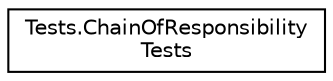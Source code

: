 digraph "Graphical Class Hierarchy"
{
 // INTERACTIVE_SVG=YES
 // LATEX_PDF_SIZE
  edge [fontname="Helvetica",fontsize="10",labelfontname="Helvetica",labelfontsize="10"];
  node [fontname="Helvetica",fontsize="10",shape=record];
  rankdir="LR";
  Node0 [label="Tests.ChainOfResponsibility\lTests",height=0.2,width=0.4,color="black", fillcolor="white", style="filled",URL="$classTests_1_1ChainOfResponsibilityTests.html",tooltip=" "];
}
